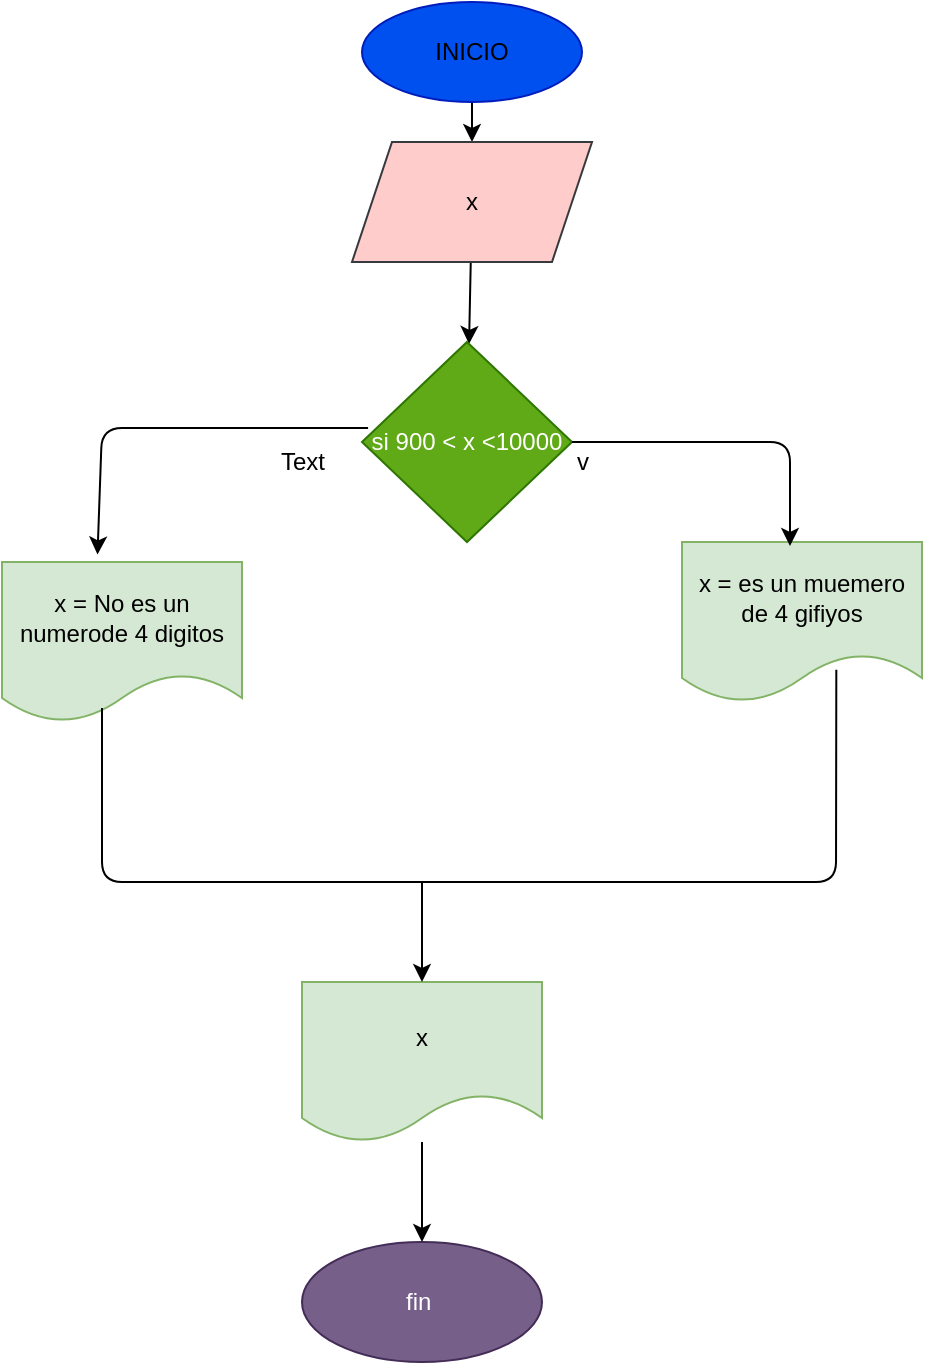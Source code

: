 <mxfile>
    <diagram id="Fn-N7usJHUEP-aTZKBhw" name="Página-1">
        <mxGraphModel dx="564" dy="470" grid="1" gridSize="10" guides="1" tooltips="1" connect="1" arrows="1" fold="1" page="1" pageScale="1" pageWidth="827" pageHeight="1169" math="0" shadow="0">
            <root>
                <mxCell id="0"/>
                <mxCell id="1" parent="0"/>
                <mxCell id="2" value="" style="edgeStyle=none;html=1;fontColor=#000000;" parent="1" source="3" target="5" edge="1">
                    <mxGeometry relative="1" as="geometry"/>
                </mxCell>
                <mxCell id="3" value="&lt;font color=&quot;#000000&quot;&gt;INICIO&lt;/font&gt;" style="ellipse;whiteSpace=wrap;html=1;fillColor=#0050ef;strokeColor=#001DBC;fontColor=#ffffff;" parent="1" vertex="1">
                    <mxGeometry x="240" y="40" width="110" height="50" as="geometry"/>
                </mxCell>
                <mxCell id="14" value="" style="edgeStyle=none;html=1;" parent="1" source="5" target="13" edge="1">
                    <mxGeometry relative="1" as="geometry"/>
                </mxCell>
                <mxCell id="5" value="&lt;font color=&quot;#000000&quot;&gt;x&lt;/font&gt;" style="shape=parallelogram;perimeter=parallelogramPerimeter;whiteSpace=wrap;html=1;fixedSize=1;fillColor=#ffcccc;strokeColor=#36393d;" parent="1" vertex="1">
                    <mxGeometry x="235" y="110" width="120" height="60" as="geometry"/>
                </mxCell>
                <mxCell id="9" value="&lt;font color=&quot;#000000&quot;&gt;x = es un muemero de 4 gifiyos&lt;/font&gt;" style="shape=document;whiteSpace=wrap;html=1;boundedLbl=1;fillColor=#d5e8d4;strokeColor=#82b366;" parent="1" vertex="1">
                    <mxGeometry x="400" y="310" width="120" height="80" as="geometry"/>
                </mxCell>
                <mxCell id="10" value="fin&amp;nbsp;" style="ellipse;whiteSpace=wrap;html=1;fillColor=#76608a;strokeColor=#432D57;fontColor=#ffffff;" parent="1" vertex="1">
                    <mxGeometry x="210" y="660" width="120" height="60" as="geometry"/>
                </mxCell>
                <mxCell id="13" value="si 900 &amp;lt; x &amp;lt;10000" style="rhombus;whiteSpace=wrap;html=1;fillColor=#60a917;strokeColor=#2D7600;fontColor=#ffffff;" parent="1" vertex="1">
                    <mxGeometry x="240" y="210" width="105" height="100" as="geometry"/>
                </mxCell>
                <mxCell id="15" value="" style="endArrow=classic;html=1;exitX=1;exitY=0.5;exitDx=0;exitDy=0;entryX=0.45;entryY=0.025;entryDx=0;entryDy=0;entryPerimeter=0;" parent="1" source="13" target="9" edge="1">
                    <mxGeometry width="50" height="50" relative="1" as="geometry">
                        <mxPoint x="270" y="370" as="sourcePoint"/>
                        <mxPoint x="320" y="320" as="targetPoint"/>
                        <Array as="points">
                            <mxPoint x="454" y="260"/>
                        </Array>
                    </mxGeometry>
                </mxCell>
                <mxCell id="16" value="&lt;font color=&quot;#000000&quot;&gt;x = No es un numerode 4 digitos&lt;/font&gt;" style="shape=document;whiteSpace=wrap;html=1;boundedLbl=1;fillColor=#d5e8d4;strokeColor=#82b366;" parent="1" vertex="1">
                    <mxGeometry x="60" y="320" width="120" height="80" as="geometry"/>
                </mxCell>
                <mxCell id="17" value="" style="endArrow=classic;html=1;exitX=0.029;exitY=0.43;exitDx=0;exitDy=0;exitPerimeter=0;entryX=0.398;entryY=-0.047;entryDx=0;entryDy=0;entryPerimeter=0;" parent="1" source="13" target="16" edge="1">
                    <mxGeometry width="50" height="50" relative="1" as="geometry">
                        <mxPoint x="250" y="380" as="sourcePoint"/>
                        <mxPoint x="180" y="300" as="targetPoint"/>
                        <Array as="points">
                            <mxPoint x="110" y="253"/>
                        </Array>
                    </mxGeometry>
                </mxCell>
                <mxCell id="18" value="v" style="text;html=1;align=center;verticalAlign=middle;resizable=0;points=[];autosize=1;strokeColor=none;fillColor=none;" parent="1" vertex="1">
                    <mxGeometry x="340" y="260" width="20" height="20" as="geometry"/>
                </mxCell>
                <mxCell id="21" value="" style="edgeStyle=none;html=1;" parent="1" source="19" target="10" edge="1">
                    <mxGeometry relative="1" as="geometry"/>
                </mxCell>
                <mxCell id="19" value="&lt;font color=&quot;#000000&quot;&gt;x&lt;/font&gt;" style="shape=document;whiteSpace=wrap;html=1;boundedLbl=1;fillColor=#d5e8d4;strokeColor=#82b366;" parent="1" vertex="1">
                    <mxGeometry x="210" y="530" width="120" height="80" as="geometry"/>
                </mxCell>
                <mxCell id="24" value="" style="endArrow=none;html=1;exitX=0.643;exitY=0.799;exitDx=0;exitDy=0;exitPerimeter=0;" parent="1" source="9" edge="1">
                    <mxGeometry width="50" height="50" relative="1" as="geometry">
                        <mxPoint x="230" y="510" as="sourcePoint"/>
                        <mxPoint x="110" y="393" as="targetPoint"/>
                        <Array as="points">
                            <mxPoint x="477" y="480"/>
                            <mxPoint x="110" y="480"/>
                        </Array>
                    </mxGeometry>
                </mxCell>
                <mxCell id="26" value="" style="endArrow=classic;html=1;entryX=0.5;entryY=0;entryDx=0;entryDy=0;" parent="1" target="19" edge="1">
                    <mxGeometry width="50" height="50" relative="1" as="geometry">
                        <mxPoint x="270" y="480" as="sourcePoint"/>
                        <mxPoint x="280" y="570" as="targetPoint"/>
                    </mxGeometry>
                </mxCell>
                <mxCell id="27" value="Text" style="text;html=1;align=center;verticalAlign=middle;resizable=0;points=[];autosize=1;strokeColor=none;fillColor=none;" parent="1" vertex="1">
                    <mxGeometry x="190" y="260" width="40" height="20" as="geometry"/>
                </mxCell>
            </root>
        </mxGraphModel>
    </diagram>
</mxfile>